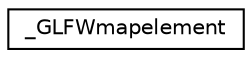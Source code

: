 digraph "Graphical Class Hierarchy"
{
 // LATEX_PDF_SIZE
  edge [fontname="Helvetica",fontsize="10",labelfontname="Helvetica",labelfontsize="10"];
  node [fontname="Helvetica",fontsize="10",shape=record];
  rankdir="LR";
  Node0 [label="_GLFWmapelement",height=0.2,width=0.4,color="black", fillcolor="white", style="filled",URL="$struct__GLFWmapelement.html",tooltip=" "];
}
